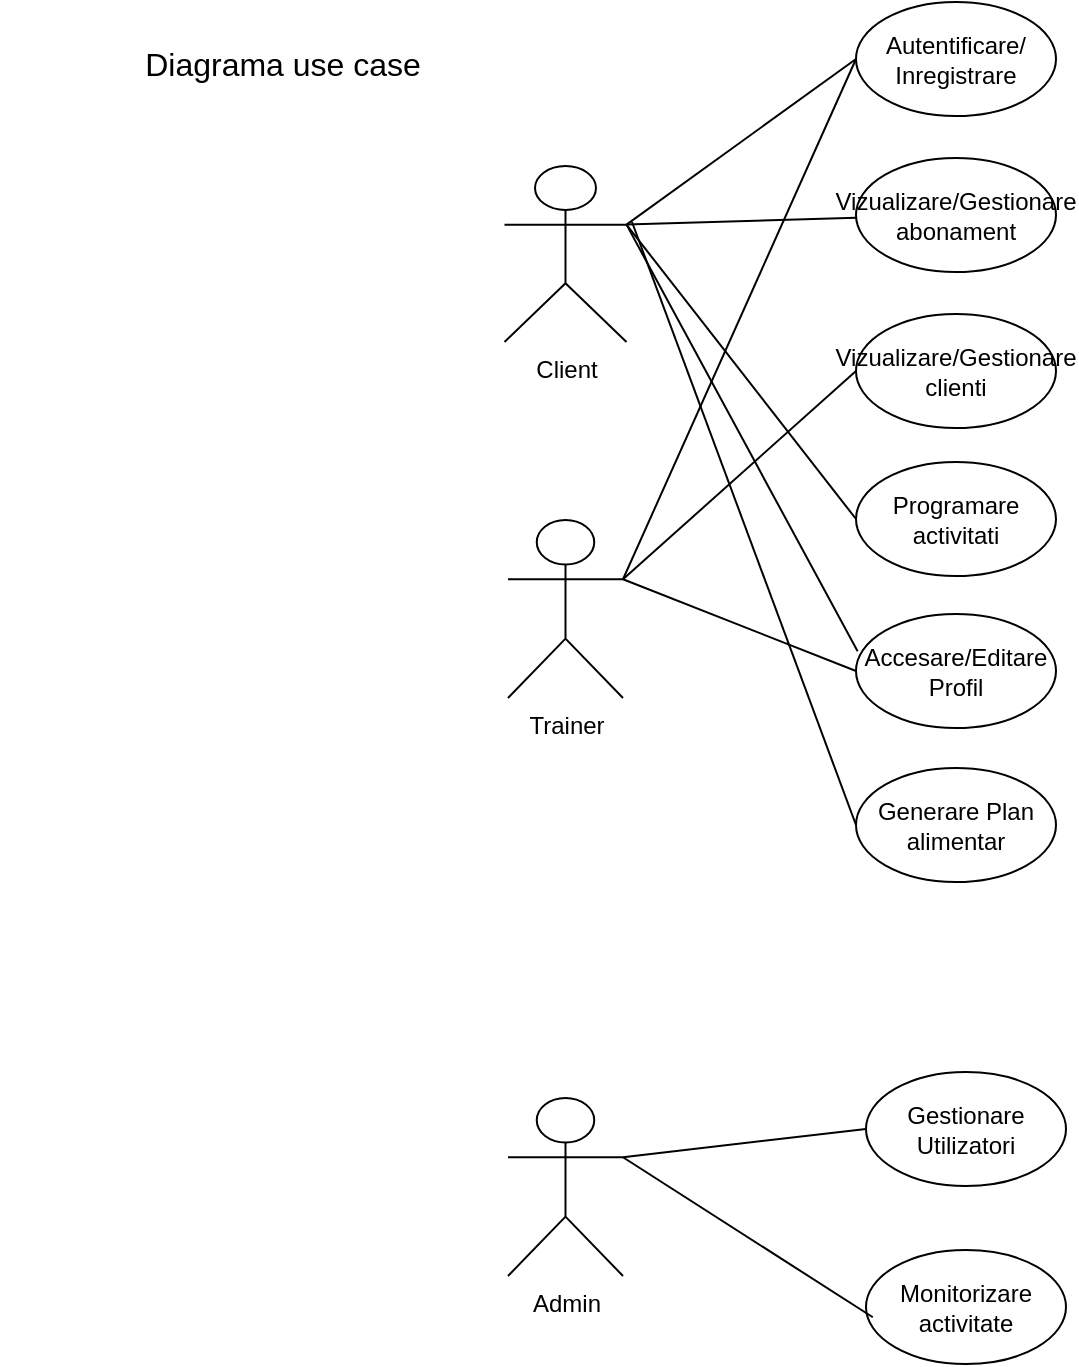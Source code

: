 <mxfile version="25.0.3">
  <diagram name="Page-1" id="0EcyL4GLM626TENgBlaa">
    <mxGraphModel dx="1595" dy="1192" grid="0" gridSize="10" guides="1" tooltips="1" connect="1" arrows="1" fold="1" page="0" pageScale="1" pageWidth="850" pageHeight="1100" math="0" shadow="0">
      <root>
        <mxCell id="0" />
        <mxCell id="1" parent="0" />
        <mxCell id="5EF0c4QNpWWcO23JbO0d-2" value="Client" style="shape=umlActor;verticalLabelPosition=bottom;verticalAlign=top;html=1;outlineConnect=0;" vertex="1" parent="1">
          <mxGeometry x="-75.75" y="-103" width="61" height="88" as="geometry" />
        </mxCell>
        <mxCell id="5EF0c4QNpWWcO23JbO0d-5" value="Trainer" style="shape=umlActor;verticalLabelPosition=bottom;verticalAlign=top;html=1;outlineConnect=0;" vertex="1" parent="1">
          <mxGeometry x="-74" y="74" width="57.5" height="89" as="geometry" />
        </mxCell>
        <mxCell id="5EF0c4QNpWWcO23JbO0d-6" value="Admin" style="shape=umlActor;verticalLabelPosition=bottom;verticalAlign=top;html=1;outlineConnect=0;" vertex="1" parent="1">
          <mxGeometry x="-74" y="363" width="57.5" height="89" as="geometry" />
        </mxCell>
        <mxCell id="5EF0c4QNpWWcO23JbO0d-7" value="Autentificare/&lt;div&gt;Inregistrare&lt;/div&gt;" style="ellipse;whiteSpace=wrap;html=1;" vertex="1" parent="1">
          <mxGeometry x="100" y="-185" width="100" height="57" as="geometry" />
        </mxCell>
        <mxCell id="5EF0c4QNpWWcO23JbO0d-8" value="Vizualizare/Gestionare abonament" style="ellipse;whiteSpace=wrap;html=1;" vertex="1" parent="1">
          <mxGeometry x="100" y="-107" width="100" height="57" as="geometry" />
        </mxCell>
        <mxCell id="5EF0c4QNpWWcO23JbO0d-9" value="Programare activitati" style="ellipse;whiteSpace=wrap;html=1;" vertex="1" parent="1">
          <mxGeometry x="100" y="45" width="100" height="57" as="geometry" />
        </mxCell>
        <mxCell id="5EF0c4QNpWWcO23JbO0d-10" value="Monitorizare activitate" style="ellipse;whiteSpace=wrap;html=1;" vertex="1" parent="1">
          <mxGeometry x="105" y="439" width="100" height="57" as="geometry" />
        </mxCell>
        <mxCell id="5EF0c4QNpWWcO23JbO0d-11" value="Generare Plan alimentar" style="ellipse;whiteSpace=wrap;html=1;" vertex="1" parent="1">
          <mxGeometry x="100" y="198" width="100" height="57" as="geometry" />
        </mxCell>
        <mxCell id="5EF0c4QNpWWcO23JbO0d-12" value="Gestionare Utilizatori" style="ellipse;whiteSpace=wrap;html=1;" vertex="1" parent="1">
          <mxGeometry x="105" y="350" width="100" height="57" as="geometry" />
        </mxCell>
        <mxCell id="5EF0c4QNpWWcO23JbO0d-13" value="Accesare/Editare Profil" style="ellipse;whiteSpace=wrap;html=1;" vertex="1" parent="1">
          <mxGeometry x="100" y="121" width="100" height="57" as="geometry" />
        </mxCell>
        <mxCell id="5EF0c4QNpWWcO23JbO0d-15" value="" style="endArrow=none;html=1;rounded=0;fontSize=12;startSize=8;endSize=8;curved=1;entryX=0;entryY=0.5;entryDx=0;entryDy=0;exitX=1;exitY=0.333;exitDx=0;exitDy=0;exitPerimeter=0;" edge="1" parent="1" source="5EF0c4QNpWWcO23JbO0d-6" target="5EF0c4QNpWWcO23JbO0d-12">
          <mxGeometry width="50" height="50" relative="1" as="geometry">
            <mxPoint x="30.5" y="400" as="sourcePoint" />
            <mxPoint x="80.5" y="350" as="targetPoint" />
          </mxGeometry>
        </mxCell>
        <mxCell id="5EF0c4QNpWWcO23JbO0d-16" value="" style="endArrow=none;html=1;rounded=0;fontSize=12;startSize=8;endSize=8;curved=1;entryX=0.034;entryY=0.59;entryDx=0;entryDy=0;entryPerimeter=0;exitX=1;exitY=0.333;exitDx=0;exitDy=0;exitPerimeter=0;" edge="1" parent="1" source="5EF0c4QNpWWcO23JbO0d-6" target="5EF0c4QNpWWcO23JbO0d-10">
          <mxGeometry width="50" height="50" relative="1" as="geometry">
            <mxPoint x="30.5" y="400" as="sourcePoint" />
            <mxPoint x="80.5" y="350" as="targetPoint" />
          </mxGeometry>
        </mxCell>
        <mxCell id="5EF0c4QNpWWcO23JbO0d-17" value="" style="endArrow=none;html=1;rounded=0;fontSize=12;startSize=8;endSize=8;curved=1;exitX=1;exitY=0.333;exitDx=0;exitDy=0;exitPerimeter=0;entryX=0;entryY=0.5;entryDx=0;entryDy=0;" edge="1" parent="1" source="5EF0c4QNpWWcO23JbO0d-5" target="5EF0c4QNpWWcO23JbO0d-13">
          <mxGeometry width="50" height="50" relative="1" as="geometry">
            <mxPoint x="70" y="124" as="sourcePoint" />
            <mxPoint x="120" y="74" as="targetPoint" />
          </mxGeometry>
        </mxCell>
        <mxCell id="5EF0c4QNpWWcO23JbO0d-18" value="" style="endArrow=none;html=1;rounded=0;fontSize=12;startSize=8;endSize=8;curved=1;exitX=1;exitY=0.333;exitDx=0;exitDy=0;exitPerimeter=0;entryX=0;entryY=0.5;entryDx=0;entryDy=0;" edge="1" parent="1" source="5EF0c4QNpWWcO23JbO0d-5" target="5EF0c4QNpWWcO23JbO0d-7">
          <mxGeometry width="50" height="50" relative="1" as="geometry">
            <mxPoint x="70" y="124" as="sourcePoint" />
            <mxPoint x="120" y="74" as="targetPoint" />
          </mxGeometry>
        </mxCell>
        <mxCell id="5EF0c4QNpWWcO23JbO0d-19" value="Vizualizare/Gestionare clienti" style="ellipse;whiteSpace=wrap;html=1;" vertex="1" parent="1">
          <mxGeometry x="100" y="-29" width="100" height="57" as="geometry" />
        </mxCell>
        <mxCell id="5EF0c4QNpWWcO23JbO0d-20" value="" style="endArrow=none;html=1;rounded=0;fontSize=12;startSize=8;endSize=8;curved=1;exitX=1;exitY=0.333;exitDx=0;exitDy=0;exitPerimeter=0;entryX=0;entryY=0.5;entryDx=0;entryDy=0;" edge="1" parent="1" source="5EF0c4QNpWWcO23JbO0d-5" target="5EF0c4QNpWWcO23JbO0d-19">
          <mxGeometry width="50" height="50" relative="1" as="geometry">
            <mxPoint x="44" y="147" as="sourcePoint" />
            <mxPoint x="94" y="97" as="targetPoint" />
          </mxGeometry>
        </mxCell>
        <mxCell id="5EF0c4QNpWWcO23JbO0d-21" value="" style="endArrow=none;html=1;rounded=0;fontSize=12;startSize=8;endSize=8;curved=1;exitX=1;exitY=0.333;exitDx=0;exitDy=0;exitPerimeter=0;entryX=0;entryY=0.5;entryDx=0;entryDy=0;" edge="1" parent="1" source="5EF0c4QNpWWcO23JbO0d-2" target="5EF0c4QNpWWcO23JbO0d-7">
          <mxGeometry width="50" height="50" relative="1" as="geometry">
            <mxPoint x="44" y="202" as="sourcePoint" />
            <mxPoint x="94" y="152" as="targetPoint" />
          </mxGeometry>
        </mxCell>
        <mxCell id="5EF0c4QNpWWcO23JbO0d-22" value="" style="endArrow=none;html=1;rounded=0;fontSize=12;startSize=8;endSize=8;curved=1;exitX=1;exitY=0.333;exitDx=0;exitDy=0;exitPerimeter=0;entryX=0;entryY=0.5;entryDx=0;entryDy=0;" edge="1" parent="1" source="5EF0c4QNpWWcO23JbO0d-2" target="5EF0c4QNpWWcO23JbO0d-9">
          <mxGeometry width="50" height="50" relative="1" as="geometry">
            <mxPoint x="117" y="133" as="sourcePoint" />
            <mxPoint x="167" y="83" as="targetPoint" />
          </mxGeometry>
        </mxCell>
        <mxCell id="5EF0c4QNpWWcO23JbO0d-23" value="" style="endArrow=none;html=1;rounded=0;fontSize=12;startSize=8;endSize=8;curved=1;exitX=1;exitY=0.333;exitDx=0;exitDy=0;exitPerimeter=0;" edge="1" parent="1" source="5EF0c4QNpWWcO23JbO0d-2" target="5EF0c4QNpWWcO23JbO0d-8">
          <mxGeometry width="50" height="50" relative="1" as="geometry">
            <mxPoint x="117" y="133" as="sourcePoint" />
            <mxPoint x="167" y="83" as="targetPoint" />
          </mxGeometry>
        </mxCell>
        <mxCell id="5EF0c4QNpWWcO23JbO0d-24" value="" style="endArrow=none;html=1;rounded=0;fontSize=12;startSize=8;endSize=8;curved=1;entryX=0;entryY=0.5;entryDx=0;entryDy=0;" edge="1" parent="1" target="5EF0c4QNpWWcO23JbO0d-11">
          <mxGeometry width="50" height="50" relative="1" as="geometry">
            <mxPoint x="-12" y="-75" as="sourcePoint" />
            <mxPoint x="167" y="134" as="targetPoint" />
          </mxGeometry>
        </mxCell>
        <mxCell id="5EF0c4QNpWWcO23JbO0d-25" value="" style="endArrow=none;html=1;rounded=0;fontSize=12;startSize=8;endSize=8;curved=1;exitX=1;exitY=0.333;exitDx=0;exitDy=0;exitPerimeter=0;entryX=0.008;entryY=0.327;entryDx=0;entryDy=0;entryPerimeter=0;" edge="1" parent="1" source="5EF0c4QNpWWcO23JbO0d-2" target="5EF0c4QNpWWcO23JbO0d-13">
          <mxGeometry width="50" height="50" relative="1" as="geometry">
            <mxPoint x="117" y="184" as="sourcePoint" />
            <mxPoint x="167" y="134" as="targetPoint" />
          </mxGeometry>
        </mxCell>
        <mxCell id="5EF0c4QNpWWcO23JbO0d-27" value="Diagrama use case" style="text;strokeColor=none;fillColor=none;html=1;align=center;verticalAlign=middle;whiteSpace=wrap;rounded=0;fontSize=16;" vertex="1" parent="1">
          <mxGeometry x="-328" y="-169" width="283" height="30" as="geometry" />
        </mxCell>
      </root>
    </mxGraphModel>
  </diagram>
</mxfile>
